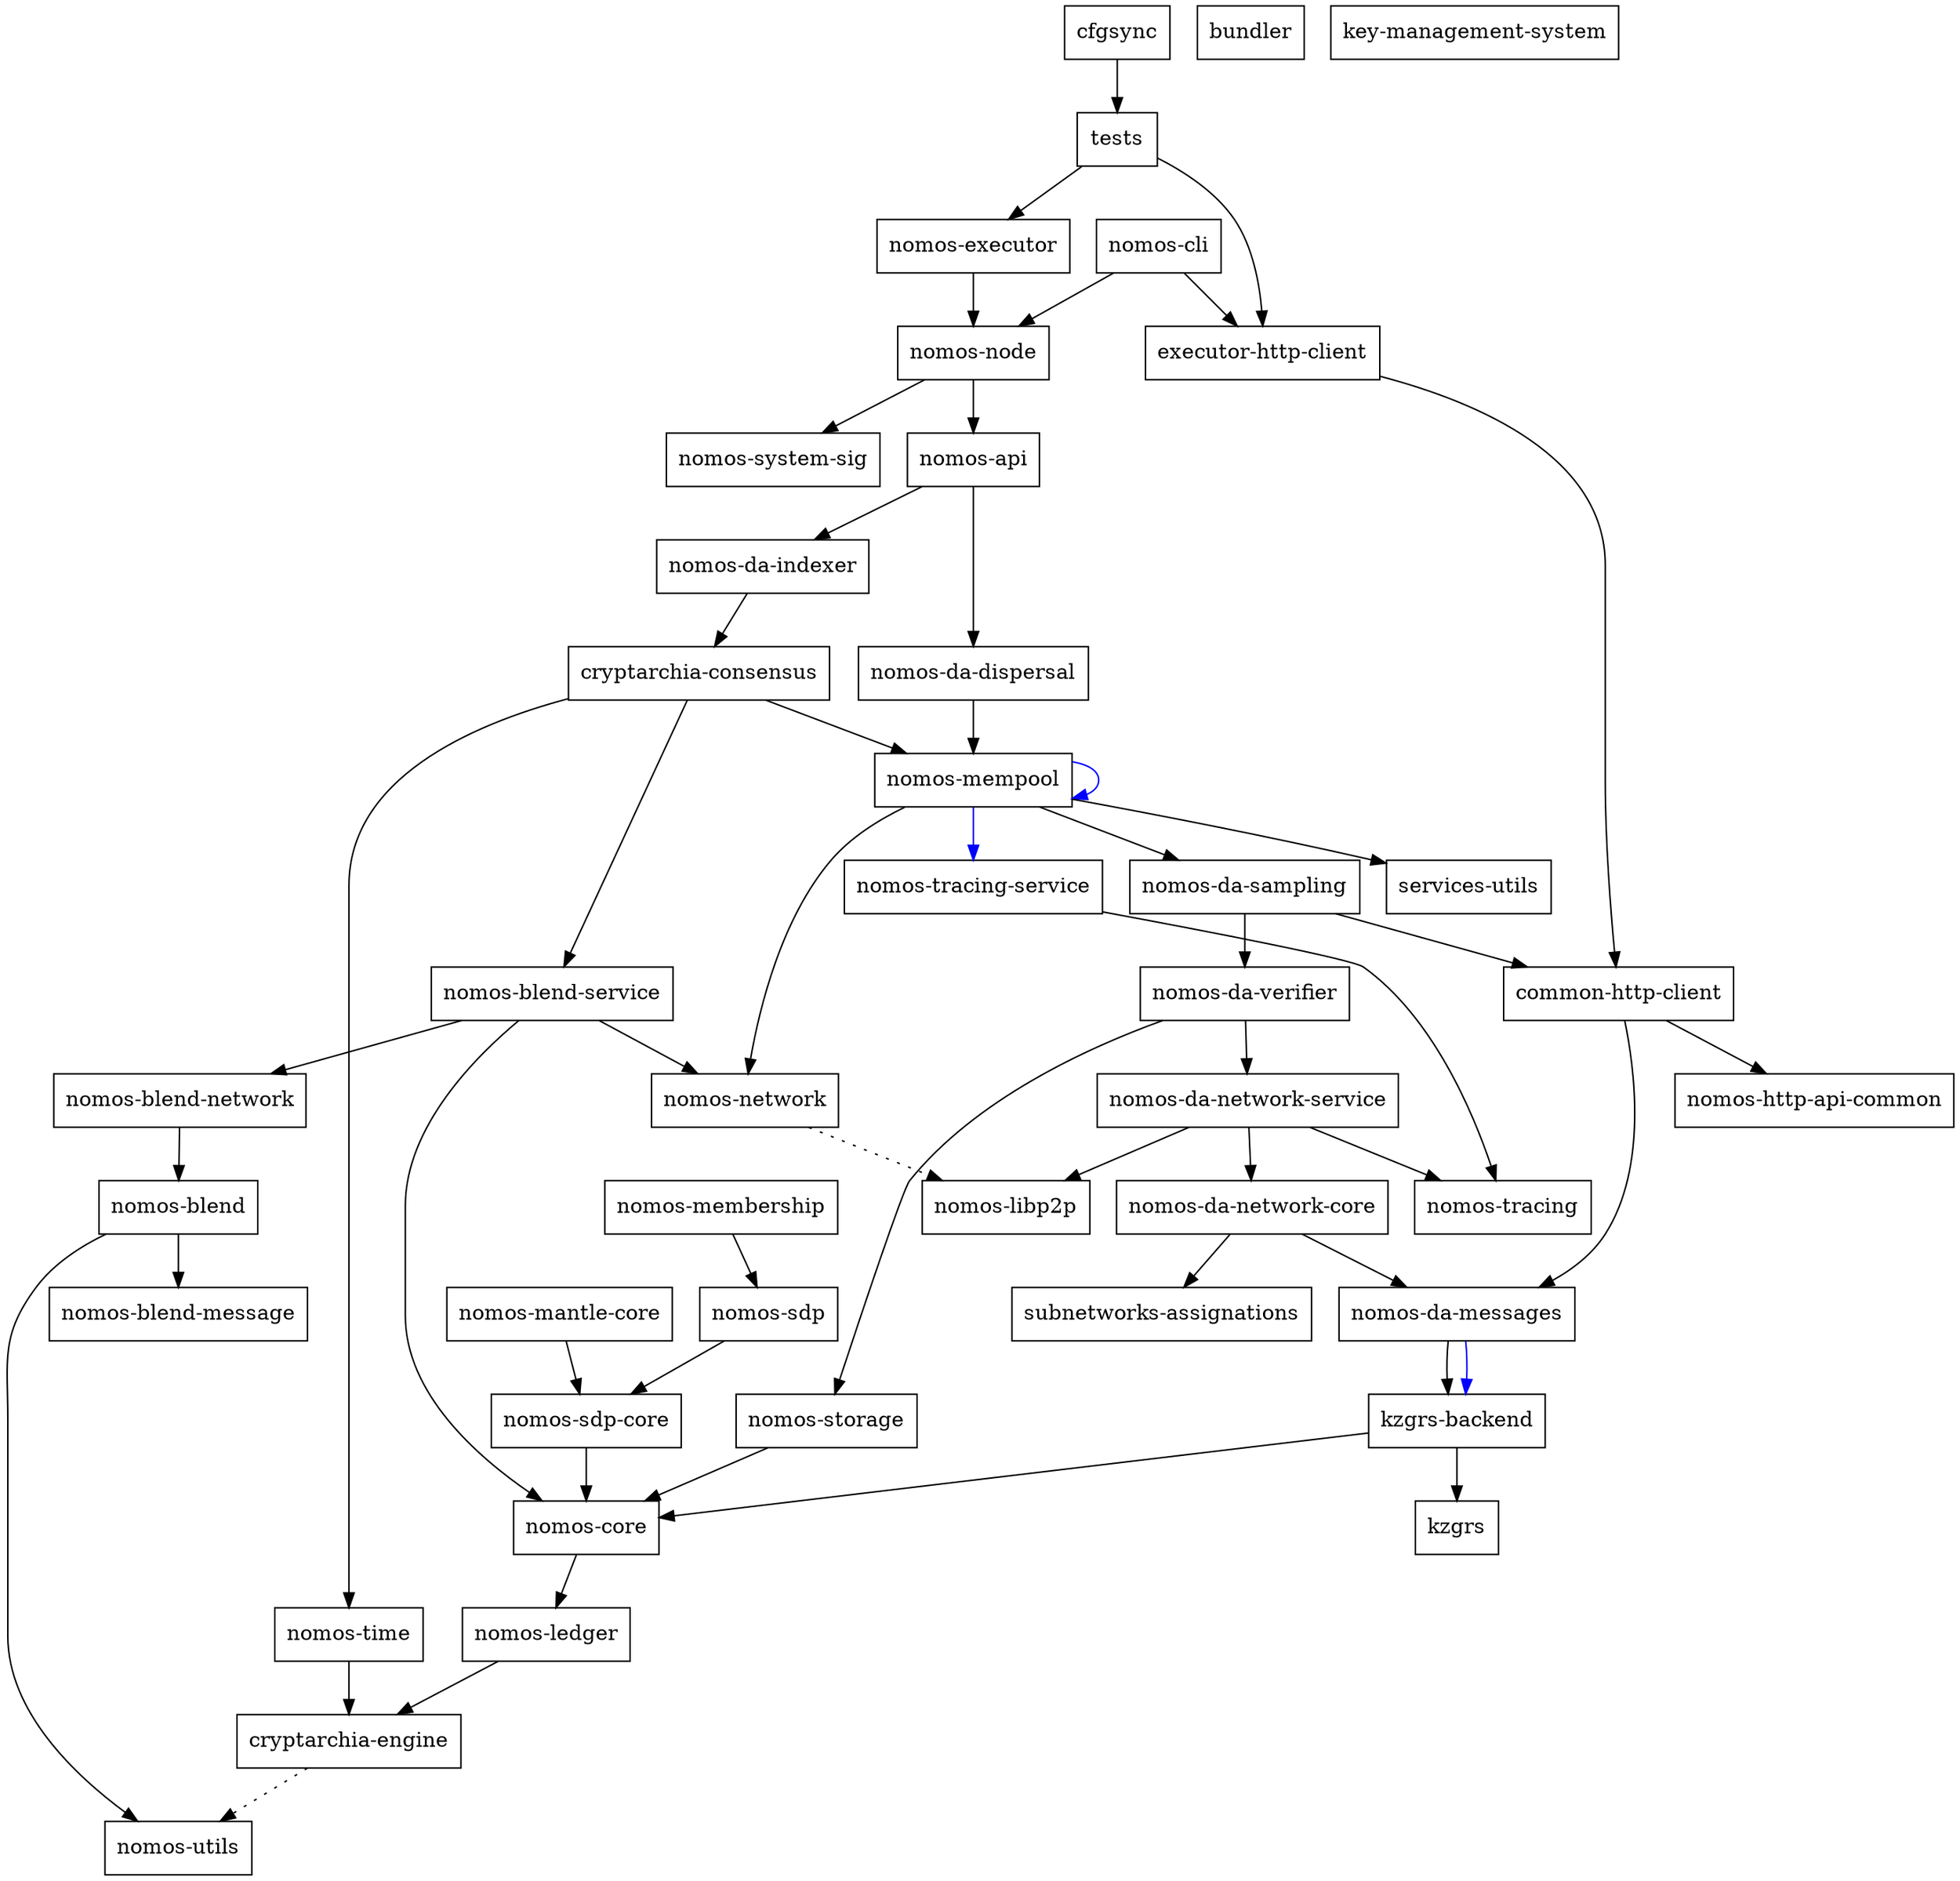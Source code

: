 digraph {
    0 [ label = "cryptarchia-engine" shape = box]
    1 [ label = "nomos-utils" shape = box]
    2 [ label = "nomos-ledger" shape = box]
    3 [ label = "nomos-http-api-common" shape = box]
    4 [ label = "nomos-executor" shape = box]
    5 [ label = "kzgrs-backend" shape = box]
    6 [ label = "kzgrs" shape = box]
    7 [ label = "nomos-core" shape = box]
    8 [ label = "nomos-api" shape = box]
    9 [ label = "cryptarchia-consensus" shape = box]
    10 [ label = "nomos-blend-service" shape = box]
    11 [ label = "nomos-blend" shape = box]
    12 [ label = "nomos-blend-message" shape = box]
    13 [ label = "nomos-blend-network" shape = box]
    14 [ label = "nomos-libp2p" shape = box]
    15 [ label = "nomos-network" shape = box]
    16 [ label = "nomos-da-sampling" shape = box]
    17 [ label = "common-http-client" shape = box]
    18 [ label = "nomos-da-messages" shape = box]
    19 [ label = "nomos-da-network-core" shape = box]
    20 [ label = "subnetworks-assignations" shape = box]
    21 [ label = "nomos-da-network-service" shape = box]
    22 [ label = "nomos-tracing" shape = box]
    23 [ label = "nomos-da-verifier" shape = box]
    24 [ label = "nomos-storage" shape = box]
    25 [ label = "nomos-mempool" shape = box]
    26 [ label = "services-utils" shape = box]
    27 [ label = "nomos-tracing-service" shape = box]
    28 [ label = "nomos-time" shape = box]
    29 [ label = "nomos-da-dispersal" shape = box]
    30 [ label = "nomos-da-indexer" shape = box]
    31 [ label = "nomos-node" shape = box]
    32 [ label = "nomos-system-sig" shape = box]
    33 [ label = "executor-http-client" shape = box]
    34 [ label = "bundler" shape = box]
    35 [ label = "nomos-cli" shape = box]
    36 [ label = "nomos-mantle-core" shape = box]
    37 [ label = "nomos-sdp-core" shape = box]
    38 [ label = "key-management-system" shape = box]
    39 [ label = "nomos-membership" shape = box]
    40 [ label = "nomos-sdp" shape = box]
    41 [ label = "cfgsync" shape = box]
    42 [ label = "tests" shape = box]
    0 -> 1 [ style = dotted]
    2 -> 0 [ ]
    4 -> 31 [ ]
    5 -> 6 [ ]
    5 -> 7 [ ]
    7 -> 2 [ ]
    8 -> 29 [ ]
    8 -> 30 [ ]
    9 -> 10 [ ]
    9 -> 25 [ ]
    9 -> 28 [ ]
    10 -> 13 [ ]
    10 -> 7 [ ]
    10 -> 15 [ ]
    11 -> 12 [ ]
    11 -> 1 [ ]
    13 -> 11 [ ]
    15 -> 14 [ style = dotted]
    16 -> 17 [ ]
    16 -> 23 [ ]
    17 -> 18 [ ]
    17 -> 3 [ ]
    18 -> 5 [ ]
    18 -> 5 [ color = blue]
    19 -> 18 [ ]
    19 -> 20 [ ]
    21 -> 19 [ ]
    21 -> 14 [ ]
    21 -> 22 [ ]
    23 -> 21 [ ]
    23 -> 24 [ ]
    24 -> 7 [ ]
    25 -> 16 [ ]
    25 -> 25 [ color = blue]
    25 -> 15 [ ]
    25 -> 27 [ color = blue]
    25 -> 26 [ ]
    27 -> 22 [ ]
    28 -> 0 [ ]
    29 -> 25 [ ]
    30 -> 9 [ ]
    31 -> 8 [ ]
    31 -> 32 [ ]
    33 -> 17 [ ]
    35 -> 33 [ ]
    35 -> 31 [ ]
    36 -> 37 [ ]
    37 -> 7 [ ]
    39 -> 40 [ ]
    40 -> 37 [ ]
    41 -> 42 [ ]
    42 -> 33 [ ]
    42 -> 4 [ ]
}

